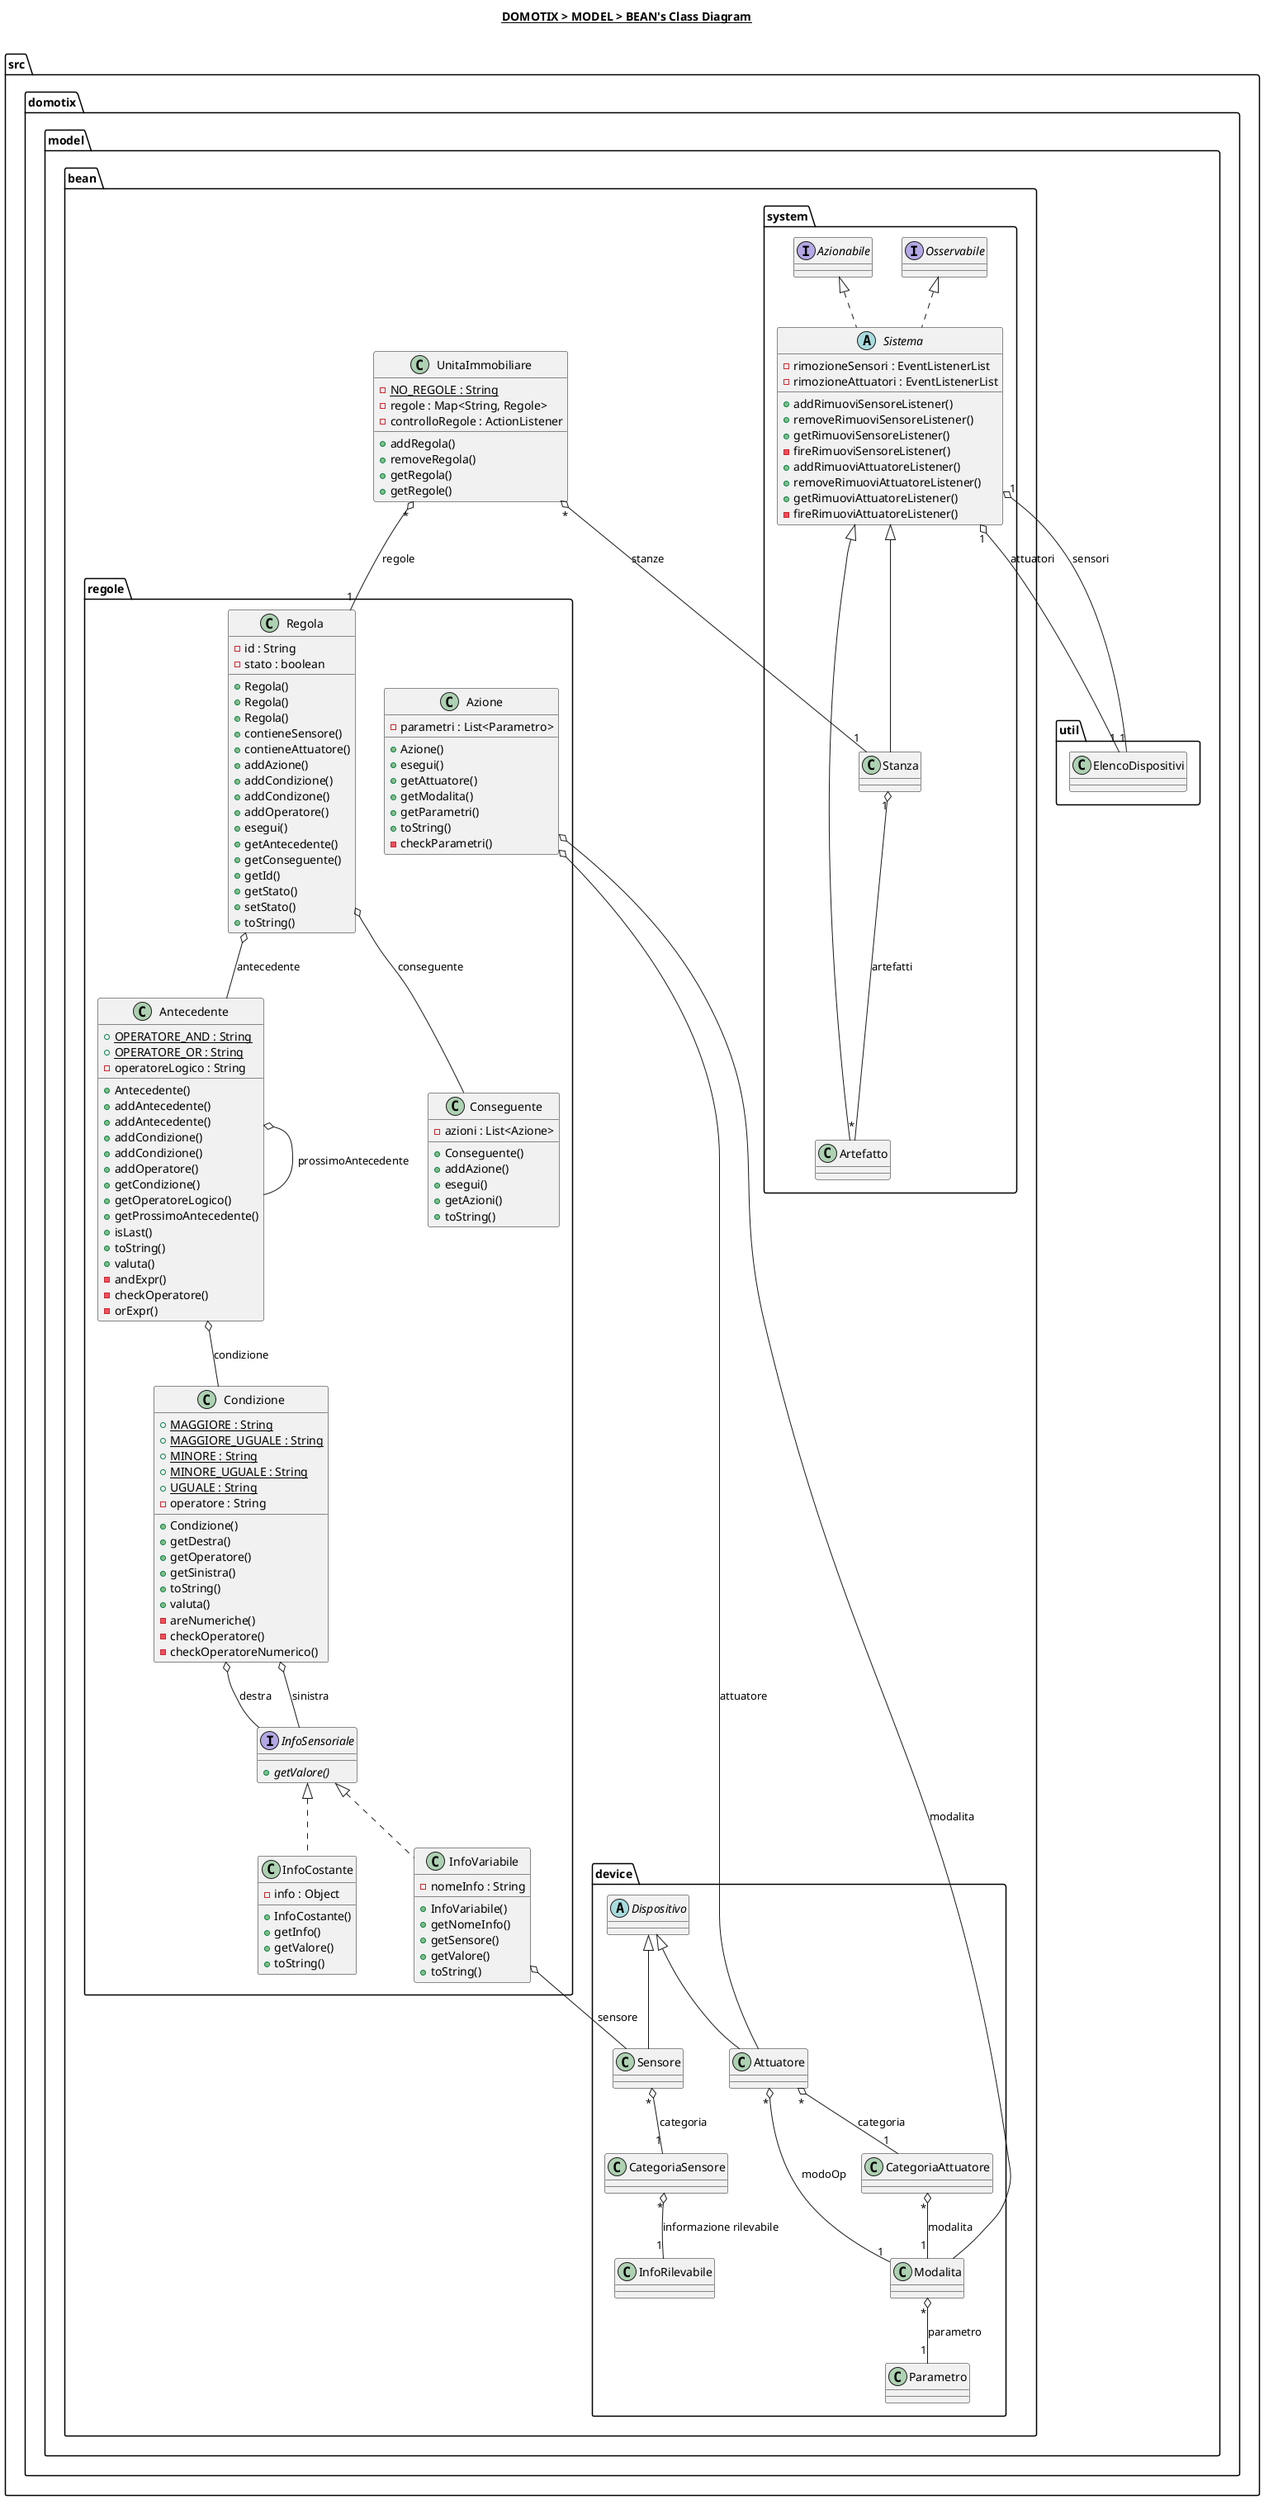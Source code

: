 @startuml

title __DOMOTIX > MODEL > BEAN's Class Diagram__\n

namespace src.domotix.model {
    namespace util {
    }

    namespace bean {
        class src.domotix.model.bean.UnitaImmobiliare {
            {static} - NO_REGOLE : String
            - regole : Map<String, Regole>
            - controlloRegole : ActionListener
            + addRegola()
            + removeRegola()
            + getRegola()
            + getRegole()
        }

        namespace device {
            class src.domotix.model.bean.device.Attuatore {
            }

            class src.domotix.model.bean.device.CategoriaAttuatore {
            }

            class src.domotix.model.bean.device.CategoriaSensore {
            }

            abstract class src.domotix.model.bean.device.Dispositivo {
            }

            class src.domotix.model.bean.device.Modalita {
            }

            class src.domotix.model.bean.device.Parametro {
            }

            class src.domotix.model.bean.device.Sensore {
            }

            class src.domotix.model.bean.device.InfoRilevabile {
            }
        }

        namespace system {
            class src.domotix.model.bean.system.Artefatto {
              }

              interface src.domotix.model.bean.system.Azionabile {
              }

              interface src.domotix.model.bean.system.Osservabile {
              }

              abstract class src.domotix.model.bean.system.Sistema {
                - rimozioneSensori : EventListenerList
                - rimozioneAttuatori : EventListenerList
                + addRimuoviSensoreListener()
                + removeRimuoviSensoreListener()
                + getRimuoviSensoreListener()
                - fireRimuoviSensoreListener()
                + addRimuoviAttuatoreListener()
                + removeRimuoviAttuatoreListener()
                + getRimuoviAttuatoreListener()
                - fireRimuoviAttuatoreListener()
              }

              class src.domotix.model.bean.system.Stanza {
              }
        }

        namespace regole {
            class src.domotix.model.bean.regole.Regola {
                - id : String
                - stato : boolean
                + Regola()
                + Regola()
                + Regola()
                + contieneSensore()
                + contieneAttuatore()
                + addAzione()
                + addCondizione()
                + addCondizone()
                + addOperatore()
                + esegui()
                + getAntecedente()
                + getConseguente()
                + getId()
                + getStato()
                + setStato()
                + toString()
            }

            class src.domotix.model.bean.regole.Antecedente {
                {static} + OPERATORE_AND : String
                {static} + OPERATORE_OR : String
                - operatoreLogico : String
                + Antecedente()
                + addAntecedente()
                + addAntecedente()
                + addCondizione()
                + addCondizione()
                + addOperatore()
                + getCondizione()
                + getOperatoreLogico()
                + getProssimoAntecedente()
                + isLast()
                + toString()
                + valuta()
                - andExpr()
                - checkOperatore()
                - orExpr()
            }

            class src.domotix.model.bean.regole.Condizione {
                {static} + MAGGIORE : String
                {static} + MAGGIORE_UGUALE : String
                {static} + MINORE : String
                {static} + MINORE_UGUALE : String
                {static} + UGUALE : String
                - operatore : String
                + Condizione()
                + getDestra()
                + getOperatore()
                + getSinistra()
                + toString()
                + valuta()
                - areNumeriche()
                - checkOperatore()
                - checkOperatoreNumerico()
            }

            interface src.domotix.model.bean.regole.InfoSensoriale {
                {abstract} + getValore()
            }

            class src.domotix.model.bean.regole.InfoCostante {
                - info : Object
                + InfoCostante()
                + getInfo()
                + getValore()
                + toString()
            }

            class src.domotix.model.bean.regole.InfoVariabile {
                - nomeInfo : String
                + InfoVariabile()
                + getNomeInfo()
                + getSensore()
                + getValore()
                + toString()
            }

            class src.domotix.model.bean.regole.Conseguente {
                - azioni : List<Azione>
                + Conseguente()
                + addAzione()
                + esegui()
                + getAzioni()
                + toString()
            }

            class src.domotix.model.bean.regole.Azione {
                - parametri : List<Parametro>
                + Azione()
                + esegui()
                + getAttuatore()
                + getModalita()
                + getParametri()
                + toString()
                - checkParametri()
            }
        }
    }
}

src.domotix.model.bean.device.Attuatore -up-|> src.domotix.model.bean.device.Dispositivo
src.domotix.model.bean.device.Attuatore "*" o-- "1" src.domotix.model.bean.device.CategoriaAttuatore : categoria
src.domotix.model.bean.device.Attuatore "*" o-- "1" src.domotix.model.bean.device.Modalita : modoOp
src.domotix.model.bean.device.CategoriaAttuatore "*" o-- "1" src.domotix.model.bean.device.Modalita : modalita
src.domotix.model.bean.device.Modalita "*" o-- "1" src.domotix.model.bean.device.Parametro : parametro
src.domotix.model.bean.device.Sensore -up-|> src.domotix.model.bean.device.Dispositivo
src.domotix.model.bean.device.Sensore "*" o-- "1" src.domotix.model.bean.device.CategoriaSensore : categoria
src.domotix.model.bean.device.CategoriaSensore "*" o-- "1" src.domotix.model.bean.device.InfoRilevabile : informazione rilevabile

src.domotix.model.bean.system.Artefatto -up-|> src.domotix.model.bean.system.Sistema
src.domotix.model.bean.system.Sistema .up.|> src.domotix.model.bean.system.Azionabile
src.domotix.model.bean.system.Sistema .up.|> src.domotix.model.bean.system.Osservabile
src.domotix.model.bean.system.Sistema "1" o-- "1" src.domotix.model.util.ElencoDispositivi : attuatori
src.domotix.model.bean.system.Sistema "1" o-- "1" src.domotix.model.util.ElencoDispositivi : sensori
src.domotix.model.bean.system.Stanza -up-|> src.domotix.model.bean.system.Sistema
src.domotix.model.bean.system.Stanza "1" o-- "*" src.domotix.model.bean.system.Artefatto : artefatti
src.domotix.model.bean.UnitaImmobiliare "*" o-- "1" src.domotix.model.bean.system.Stanza : stanze
src.domotix.model.bean.UnitaImmobiliare "*" o-- "1" src.domotix.model.bean.regole.Regola : regole

src.domotix.model.bean.regole.Antecedente o-- src.domotix.model.bean.regole.Condizione : condizione
src.domotix.model.bean.regole.Antecedente o-- src.domotix.model.bean.regole.Antecedente : prossimoAntecedente
src.domotix.model.bean.regole.Azione o-- src.domotix.model.bean.device.Attuatore : attuatore
src.domotix.model.bean.regole.Azione o-- src.domotix.model.bean.device.Modalita : modalita
src.domotix.model.bean.regole.Condizione o-- src.domotix.model.bean.regole.InfoSensoriale : destra
src.domotix.model.bean.regole.Condizione o-- src.domotix.model.bean.regole.InfoSensoriale : sinistra
src.domotix.model.bean.regole.InfoCostante .up.|> src.domotix.model.bean.regole.InfoSensoriale
src.domotix.model.bean.regole.InfoVariabile .up.|> src.domotix.model.bean.regole.InfoSensoriale
src.domotix.model.bean.regole.InfoVariabile o-- src.domotix.model.bean.device.Sensore : sensore
src.domotix.model.bean.regole.Regola o-- src.domotix.model.bean.regole.Antecedente : antecedente
src.domotix.model.bean.regole.Regola o-- src.domotix.model.bean.regole.Conseguente : conseguente

@enduml

